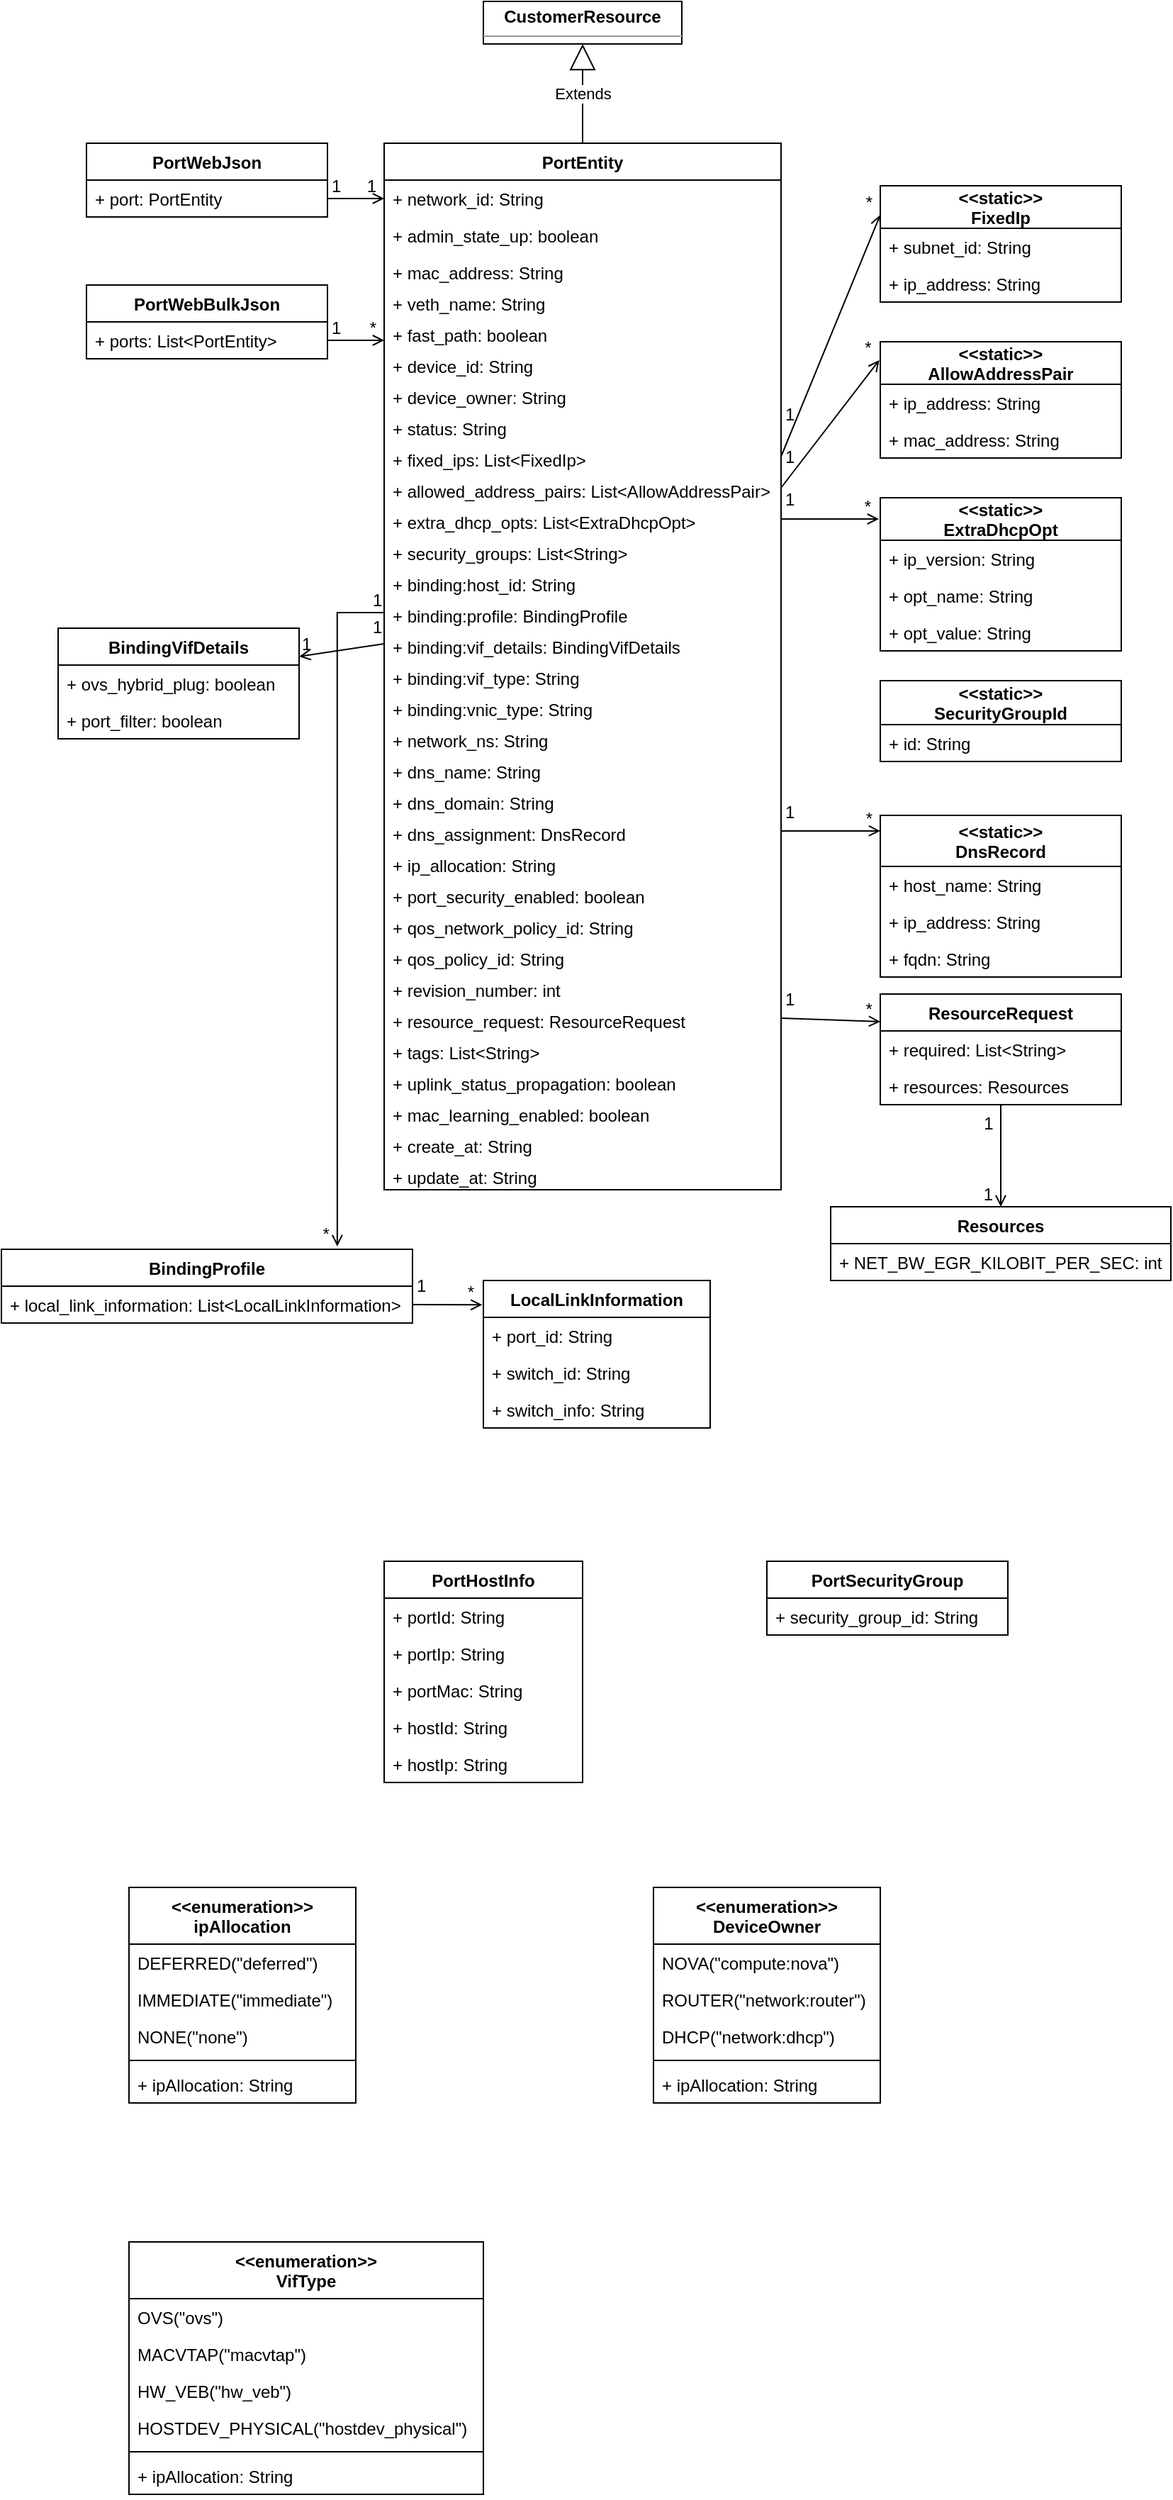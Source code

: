 <mxfile version="13.9.3" type="github">
  <diagram id="9fnl1yyOtG8HGjEEbUFA" name="Page-1">
    <mxGraphModel dx="869" dy="782" grid="1" gridSize="10" guides="1" tooltips="1" connect="1" arrows="1" fold="1" page="1" pageScale="1" pageWidth="850" pageHeight="1100" math="0" shadow="0">
      <root>
        <mxCell id="0" />
        <mxCell id="1" parent="0" />
        <mxCell id="BEwBUcMwAN_doqcmrtSP-1" value="PortEntity" style="swimlane;fontStyle=1;childLayout=stackLayout;horizontal=1;startSize=26;fillColor=none;horizontalStack=0;resizeParent=1;resizeParentMax=0;resizeLast=0;collapsible=1;marginBottom=0;" vertex="1" parent="1">
          <mxGeometry x="290" y="120" width="280" height="738" as="geometry">
            <mxRectangle x="290" y="120" width="80" height="26" as="alternateBounds" />
          </mxGeometry>
        </mxCell>
        <mxCell id="BEwBUcMwAN_doqcmrtSP-54" value="+ network_id: String" style="text;strokeColor=none;fillColor=none;align=left;verticalAlign=top;spacingLeft=4;spacingRight=4;overflow=hidden;rotatable=0;points=[[0,0.5],[1,0.5]];portConstraint=eastwest;" vertex="1" parent="BEwBUcMwAN_doqcmrtSP-1">
          <mxGeometry y="26" width="280" height="26" as="geometry" />
        </mxCell>
        <mxCell id="BEwBUcMwAN_doqcmrtSP-3" value="+ admin_state_up: boolean" style="text;strokeColor=none;fillColor=none;align=left;verticalAlign=top;spacingLeft=4;spacingRight=4;overflow=hidden;rotatable=0;points=[[0,0.5],[1,0.5]];portConstraint=eastwest;" vertex="1" parent="BEwBUcMwAN_doqcmrtSP-1">
          <mxGeometry y="52" width="280" height="26" as="geometry" />
        </mxCell>
        <mxCell id="BEwBUcMwAN_doqcmrtSP-4" value="+ mac_address: String&#xa;" style="text;strokeColor=none;fillColor=none;align=left;verticalAlign=top;spacingLeft=4;spacingRight=4;overflow=hidden;rotatable=0;points=[[0,0.5],[1,0.5]];portConstraint=eastwest;" vertex="1" parent="BEwBUcMwAN_doqcmrtSP-1">
          <mxGeometry y="78" width="280" height="22" as="geometry" />
        </mxCell>
        <mxCell id="BEwBUcMwAN_doqcmrtSP-5" value="+ veth_name: String&#xa;" style="text;strokeColor=none;fillColor=none;align=left;verticalAlign=top;spacingLeft=4;spacingRight=4;overflow=hidden;rotatable=0;points=[[0,0.5],[1,0.5]];portConstraint=eastwest;" vertex="1" parent="BEwBUcMwAN_doqcmrtSP-1">
          <mxGeometry y="100" width="280" height="22" as="geometry" />
        </mxCell>
        <mxCell id="BEwBUcMwAN_doqcmrtSP-6" value="+ fast_path: boolean&#xa;" style="text;strokeColor=none;fillColor=none;align=left;verticalAlign=top;spacingLeft=4;spacingRight=4;overflow=hidden;rotatable=0;points=[[0,0.5],[1,0.5]];portConstraint=eastwest;" vertex="1" parent="BEwBUcMwAN_doqcmrtSP-1">
          <mxGeometry y="122" width="280" height="22" as="geometry" />
        </mxCell>
        <mxCell id="BEwBUcMwAN_doqcmrtSP-7" value="+ device_id: String&#xa;" style="text;strokeColor=none;fillColor=none;align=left;verticalAlign=top;spacingLeft=4;spacingRight=4;overflow=hidden;rotatable=0;points=[[0,0.5],[1,0.5]];portConstraint=eastwest;" vertex="1" parent="BEwBUcMwAN_doqcmrtSP-1">
          <mxGeometry y="144" width="280" height="22" as="geometry" />
        </mxCell>
        <mxCell id="BEwBUcMwAN_doqcmrtSP-8" value="+ device_owner: String&#xa;" style="text;strokeColor=none;fillColor=none;align=left;verticalAlign=top;spacingLeft=4;spacingRight=4;overflow=hidden;rotatable=0;points=[[0,0.5],[1,0.5]];portConstraint=eastwest;" vertex="1" parent="BEwBUcMwAN_doqcmrtSP-1">
          <mxGeometry y="166" width="280" height="22" as="geometry" />
        </mxCell>
        <mxCell id="BEwBUcMwAN_doqcmrtSP-9" value="+ status: String&#xa;" style="text;strokeColor=none;fillColor=none;align=left;verticalAlign=top;spacingLeft=4;spacingRight=4;overflow=hidden;rotatable=0;points=[[0,0.5],[1,0.5]];portConstraint=eastwest;" vertex="1" parent="BEwBUcMwAN_doqcmrtSP-1">
          <mxGeometry y="188" width="280" height="22" as="geometry" />
        </mxCell>
        <mxCell id="BEwBUcMwAN_doqcmrtSP-10" value="+ fixed_ips: List&lt;FixedIp&gt;&#xa;" style="text;strokeColor=none;fillColor=none;align=left;verticalAlign=top;spacingLeft=4;spacingRight=4;overflow=hidden;rotatable=0;points=[[0,0.5],[1,0.5]];portConstraint=eastwest;" vertex="1" parent="BEwBUcMwAN_doqcmrtSP-1">
          <mxGeometry y="210" width="280" height="22" as="geometry" />
        </mxCell>
        <mxCell id="BEwBUcMwAN_doqcmrtSP-11" value="+ allowed_address_pairs: List&lt;AllowAddressPair&gt;&#xa;" style="text;strokeColor=none;fillColor=none;align=left;verticalAlign=top;spacingLeft=4;spacingRight=4;overflow=hidden;rotatable=0;points=[[0,0.5],[1,0.5]];portConstraint=eastwest;" vertex="1" parent="BEwBUcMwAN_doqcmrtSP-1">
          <mxGeometry y="232" width="280" height="22" as="geometry" />
        </mxCell>
        <mxCell id="BEwBUcMwAN_doqcmrtSP-12" value="+ extra_dhcp_opts: List&lt;ExtraDhcpOpt&gt;&#xa;" style="text;strokeColor=none;fillColor=none;align=left;verticalAlign=top;spacingLeft=4;spacingRight=4;overflow=hidden;rotatable=0;points=[[0,0.5],[1,0.5]];portConstraint=eastwest;" vertex="1" parent="BEwBUcMwAN_doqcmrtSP-1">
          <mxGeometry y="254" width="280" height="22" as="geometry" />
        </mxCell>
        <mxCell id="BEwBUcMwAN_doqcmrtSP-13" value="+ security_groups: List&lt;String&gt;&#xa;" style="text;strokeColor=none;fillColor=none;align=left;verticalAlign=top;spacingLeft=4;spacingRight=4;overflow=hidden;rotatable=0;points=[[0,0.5],[1,0.5]];portConstraint=eastwest;" vertex="1" parent="BEwBUcMwAN_doqcmrtSP-1">
          <mxGeometry y="276" width="280" height="22" as="geometry" />
        </mxCell>
        <mxCell id="BEwBUcMwAN_doqcmrtSP-14" value="+ binding:host_id: String" style="text;strokeColor=none;fillColor=none;align=left;verticalAlign=top;spacingLeft=4;spacingRight=4;overflow=hidden;rotatable=0;points=[[0,0.5],[1,0.5]];portConstraint=eastwest;" vertex="1" parent="BEwBUcMwAN_doqcmrtSP-1">
          <mxGeometry y="298" width="280" height="22" as="geometry" />
        </mxCell>
        <mxCell id="BEwBUcMwAN_doqcmrtSP-15" value="+ binding:profile: BindingProfile&#xa;" style="text;strokeColor=none;fillColor=none;align=left;verticalAlign=top;spacingLeft=4;spacingRight=4;overflow=hidden;rotatable=0;points=[[0,0.5],[1,0.5]];portConstraint=eastwest;" vertex="1" parent="BEwBUcMwAN_doqcmrtSP-1">
          <mxGeometry y="320" width="280" height="22" as="geometry" />
        </mxCell>
        <mxCell id="BEwBUcMwAN_doqcmrtSP-16" value="+ binding:vif_details: BindingVifDetails&#xa;" style="text;strokeColor=none;fillColor=none;align=left;verticalAlign=top;spacingLeft=4;spacingRight=4;overflow=hidden;rotatable=0;points=[[0,0.5],[1,0.5]];portConstraint=eastwest;" vertex="1" parent="BEwBUcMwAN_doqcmrtSP-1">
          <mxGeometry y="342" width="280" height="22" as="geometry" />
        </mxCell>
        <mxCell id="BEwBUcMwAN_doqcmrtSP-17" value="+ binding:vif_type: String&#xa;" style="text;strokeColor=none;fillColor=none;align=left;verticalAlign=top;spacingLeft=4;spacingRight=4;overflow=hidden;rotatable=0;points=[[0,0.5],[1,0.5]];portConstraint=eastwest;" vertex="1" parent="BEwBUcMwAN_doqcmrtSP-1">
          <mxGeometry y="364" width="280" height="22" as="geometry" />
        </mxCell>
        <mxCell id="BEwBUcMwAN_doqcmrtSP-18" value="+ binding:vnic_type: String&#xa;" style="text;strokeColor=none;fillColor=none;align=left;verticalAlign=top;spacingLeft=4;spacingRight=4;overflow=hidden;rotatable=0;points=[[0,0.5],[1,0.5]];portConstraint=eastwest;" vertex="1" parent="BEwBUcMwAN_doqcmrtSP-1">
          <mxGeometry y="386" width="280" height="22" as="geometry" />
        </mxCell>
        <mxCell id="BEwBUcMwAN_doqcmrtSP-19" value="+ network_ns: String&#xa;" style="text;strokeColor=none;fillColor=none;align=left;verticalAlign=top;spacingLeft=4;spacingRight=4;overflow=hidden;rotatable=0;points=[[0,0.5],[1,0.5]];portConstraint=eastwest;" vertex="1" parent="BEwBUcMwAN_doqcmrtSP-1">
          <mxGeometry y="408" width="280" height="22" as="geometry" />
        </mxCell>
        <mxCell id="BEwBUcMwAN_doqcmrtSP-20" value="+ dns_name: String&#xa;" style="text;strokeColor=none;fillColor=none;align=left;verticalAlign=top;spacingLeft=4;spacingRight=4;overflow=hidden;rotatable=0;points=[[0,0.5],[1,0.5]];portConstraint=eastwest;" vertex="1" parent="BEwBUcMwAN_doqcmrtSP-1">
          <mxGeometry y="430" width="280" height="22" as="geometry" />
        </mxCell>
        <mxCell id="BEwBUcMwAN_doqcmrtSP-21" value="+ dns_domain: String&#xa;" style="text;strokeColor=none;fillColor=none;align=left;verticalAlign=top;spacingLeft=4;spacingRight=4;overflow=hidden;rotatable=0;points=[[0,0.5],[1,0.5]];portConstraint=eastwest;" vertex="1" parent="BEwBUcMwAN_doqcmrtSP-1">
          <mxGeometry y="452" width="280" height="22" as="geometry" />
        </mxCell>
        <mxCell id="BEwBUcMwAN_doqcmrtSP-22" value="+ dns_assignment: DnsRecord&#xa;" style="text;strokeColor=none;fillColor=none;align=left;verticalAlign=top;spacingLeft=4;spacingRight=4;overflow=hidden;rotatable=0;points=[[0,0.5],[1,0.5]];portConstraint=eastwest;" vertex="1" parent="BEwBUcMwAN_doqcmrtSP-1">
          <mxGeometry y="474" width="280" height="22" as="geometry" />
        </mxCell>
        <mxCell id="BEwBUcMwAN_doqcmrtSP-23" value="+ ip_allocation: String" style="text;strokeColor=none;fillColor=none;align=left;verticalAlign=top;spacingLeft=4;spacingRight=4;overflow=hidden;rotatable=0;points=[[0,0.5],[1,0.5]];portConstraint=eastwest;" vertex="1" parent="BEwBUcMwAN_doqcmrtSP-1">
          <mxGeometry y="496" width="280" height="22" as="geometry" />
        </mxCell>
        <mxCell id="BEwBUcMwAN_doqcmrtSP-24" value="+ port_security_enabled: boolean" style="text;strokeColor=none;fillColor=none;align=left;verticalAlign=top;spacingLeft=4;spacingRight=4;overflow=hidden;rotatable=0;points=[[0,0.5],[1,0.5]];portConstraint=eastwest;" vertex="1" parent="BEwBUcMwAN_doqcmrtSP-1">
          <mxGeometry y="518" width="280" height="22" as="geometry" />
        </mxCell>
        <mxCell id="BEwBUcMwAN_doqcmrtSP-25" value="+ qos_network_policy_id: String" style="text;strokeColor=none;fillColor=none;align=left;verticalAlign=top;spacingLeft=4;spacingRight=4;overflow=hidden;rotatable=0;points=[[0,0.5],[1,0.5]];portConstraint=eastwest;" vertex="1" parent="BEwBUcMwAN_doqcmrtSP-1">
          <mxGeometry y="540" width="280" height="22" as="geometry" />
        </mxCell>
        <mxCell id="BEwBUcMwAN_doqcmrtSP-26" value="+ qos_policy_id: String&#xa;" style="text;strokeColor=none;fillColor=none;align=left;verticalAlign=top;spacingLeft=4;spacingRight=4;overflow=hidden;rotatable=0;points=[[0,0.5],[1,0.5]];portConstraint=eastwest;" vertex="1" parent="BEwBUcMwAN_doqcmrtSP-1">
          <mxGeometry y="562" width="280" height="22" as="geometry" />
        </mxCell>
        <mxCell id="BEwBUcMwAN_doqcmrtSP-31" value="+ revision_number: int&#xa;" style="text;strokeColor=none;fillColor=none;align=left;verticalAlign=top;spacingLeft=4;spacingRight=4;overflow=hidden;rotatable=0;points=[[0,0.5],[1,0.5]];portConstraint=eastwest;" vertex="1" parent="BEwBUcMwAN_doqcmrtSP-1">
          <mxGeometry y="584" width="280" height="22" as="geometry" />
        </mxCell>
        <mxCell id="BEwBUcMwAN_doqcmrtSP-32" value="+ resource_request: ResourceRequest" style="text;strokeColor=none;fillColor=none;align=left;verticalAlign=top;spacingLeft=4;spacingRight=4;overflow=hidden;rotatable=0;points=[[0,0.5],[1,0.5]];portConstraint=eastwest;" vertex="1" parent="BEwBUcMwAN_doqcmrtSP-1">
          <mxGeometry y="606" width="280" height="22" as="geometry" />
        </mxCell>
        <mxCell id="BEwBUcMwAN_doqcmrtSP-33" value="+ tags: List&lt;String&gt;&#xa;" style="text;strokeColor=none;fillColor=none;align=left;verticalAlign=top;spacingLeft=4;spacingRight=4;overflow=hidden;rotatable=0;points=[[0,0.5],[1,0.5]];portConstraint=eastwest;" vertex="1" parent="BEwBUcMwAN_doqcmrtSP-1">
          <mxGeometry y="628" width="280" height="22" as="geometry" />
        </mxCell>
        <mxCell id="BEwBUcMwAN_doqcmrtSP-34" value="+ uplink_status_propagation: boolean&#xa;" style="text;strokeColor=none;fillColor=none;align=left;verticalAlign=top;spacingLeft=4;spacingRight=4;overflow=hidden;rotatable=0;points=[[0,0.5],[1,0.5]];portConstraint=eastwest;" vertex="1" parent="BEwBUcMwAN_doqcmrtSP-1">
          <mxGeometry y="650" width="280" height="22" as="geometry" />
        </mxCell>
        <mxCell id="BEwBUcMwAN_doqcmrtSP-35" value="+ mac_learning_enabled: boolean&#xa;" style="text;strokeColor=none;fillColor=none;align=left;verticalAlign=top;spacingLeft=4;spacingRight=4;overflow=hidden;rotatable=0;points=[[0,0.5],[1,0.5]];portConstraint=eastwest;" vertex="1" parent="BEwBUcMwAN_doqcmrtSP-1">
          <mxGeometry y="672" width="280" height="22" as="geometry" />
        </mxCell>
        <mxCell id="BEwBUcMwAN_doqcmrtSP-38" value="+ create_at: String&#xa;" style="text;strokeColor=none;fillColor=none;align=left;verticalAlign=top;spacingLeft=4;spacingRight=4;overflow=hidden;rotatable=0;points=[[0,0.5],[1,0.5]];portConstraint=eastwest;" vertex="1" parent="BEwBUcMwAN_doqcmrtSP-1">
          <mxGeometry y="694" width="280" height="22" as="geometry" />
        </mxCell>
        <mxCell id="BEwBUcMwAN_doqcmrtSP-39" value="+ update_at: String&#xa;" style="text;strokeColor=none;fillColor=none;align=left;verticalAlign=top;spacingLeft=4;spacingRight=4;overflow=hidden;rotatable=0;points=[[0,0.5],[1,0.5]];portConstraint=eastwest;" vertex="1" parent="BEwBUcMwAN_doqcmrtSP-1">
          <mxGeometry y="716" width="280" height="22" as="geometry" />
        </mxCell>
        <mxCell id="BEwBUcMwAN_doqcmrtSP-40" value="Extends" style="endArrow=block;endSize=16;endFill=0;html=1;exitX=0.5;exitY=0;exitDx=0;exitDy=0;entryX=0.5;entryY=1;entryDx=0;entryDy=0;" edge="1" parent="1" source="BEwBUcMwAN_doqcmrtSP-1" target="BEwBUcMwAN_doqcmrtSP-46">
          <mxGeometry width="160" relative="1" as="geometry">
            <mxPoint x="300" y="30" as="sourcePoint" />
            <mxPoint x="405" y="40" as="targetPoint" />
          </mxGeometry>
        </mxCell>
        <mxCell id="BEwBUcMwAN_doqcmrtSP-41" value="PortWebJson" style="swimlane;fontStyle=1;childLayout=stackLayout;horizontal=1;startSize=26;fillColor=none;horizontalStack=0;resizeParent=1;resizeParentMax=0;resizeLast=0;collapsible=1;marginBottom=0;" vertex="1" parent="1">
          <mxGeometry x="80" y="120" width="170" height="52" as="geometry" />
        </mxCell>
        <mxCell id="BEwBUcMwAN_doqcmrtSP-42" value="+ port: PortEntity" style="text;strokeColor=none;fillColor=none;align=left;verticalAlign=top;spacingLeft=4;spacingRight=4;overflow=hidden;rotatable=0;points=[[0,0.5],[1,0.5]];portConstraint=eastwest;" vertex="1" parent="BEwBUcMwAN_doqcmrtSP-41">
          <mxGeometry y="26" width="170" height="26" as="geometry" />
        </mxCell>
        <mxCell id="BEwBUcMwAN_doqcmrtSP-43" value="" style="endArrow=open;shadow=0;strokeWidth=1;rounded=0;endFill=1;edgeStyle=elbowEdgeStyle;elbow=vertical;" edge="1" parent="1" source="BEwBUcMwAN_doqcmrtSP-42" target="BEwBUcMwAN_doqcmrtSP-1">
          <mxGeometry x="0.5" y="41" relative="1" as="geometry">
            <mxPoint x="160" y="200" as="sourcePoint" />
            <mxPoint x="260" y="200" as="targetPoint" />
            <mxPoint x="-40" y="32" as="offset" />
            <Array as="points">
              <mxPoint x="260" y="159" />
              <mxPoint x="250" y="180" />
              <mxPoint x="270" y="159" />
              <mxPoint x="260" y="139" />
              <mxPoint x="280" y="85" />
            </Array>
          </mxGeometry>
        </mxCell>
        <mxCell id="BEwBUcMwAN_doqcmrtSP-44" value="1" style="resizable=0;align=left;verticalAlign=bottom;labelBackgroundColor=none;fontSize=12;" connectable="0" vertex="1" parent="BEwBUcMwAN_doqcmrtSP-43">
          <mxGeometry x="-1" relative="1" as="geometry">
            <mxPoint x="1" as="offset" />
          </mxGeometry>
        </mxCell>
        <mxCell id="BEwBUcMwAN_doqcmrtSP-45" value="1" style="resizable=0;align=right;verticalAlign=bottom;labelBackgroundColor=none;fontSize=12;" connectable="0" vertex="1" parent="BEwBUcMwAN_doqcmrtSP-43">
          <mxGeometry x="1" relative="1" as="geometry">
            <mxPoint x="-4" as="offset" />
          </mxGeometry>
        </mxCell>
        <mxCell id="BEwBUcMwAN_doqcmrtSP-46" value="&lt;p style=&quot;margin: 0px ; margin-top: 4px ; text-align: center&quot;&gt;&lt;b&gt;CustomerResource&lt;/b&gt;&lt;/p&gt;&lt;hr size=&quot;1&quot;&gt;&lt;div style=&quot;height: 2px&quot;&gt;&lt;/div&gt;" style="verticalAlign=top;align=left;overflow=fill;fontSize=12;fontFamily=Helvetica;html=1;" vertex="1" parent="1">
          <mxGeometry x="360" y="20" width="140" height="30" as="geometry" />
        </mxCell>
        <mxCell id="BEwBUcMwAN_doqcmrtSP-47" value="PortWebBulkJson" style="swimlane;fontStyle=1;childLayout=stackLayout;horizontal=1;startSize=26;fillColor=none;horizontalStack=0;resizeParent=1;resizeParentMax=0;resizeLast=0;collapsible=1;marginBottom=0;" vertex="1" parent="1">
          <mxGeometry x="80" y="220" width="170" height="52" as="geometry" />
        </mxCell>
        <mxCell id="BEwBUcMwAN_doqcmrtSP-48" value="+ ports: List&lt;PortEntity&gt;" style="text;strokeColor=none;fillColor=none;align=left;verticalAlign=top;spacingLeft=4;spacingRight=4;overflow=hidden;rotatable=0;points=[[0,0.5],[1,0.5]];portConstraint=eastwest;" vertex="1" parent="BEwBUcMwAN_doqcmrtSP-47">
          <mxGeometry y="26" width="170" height="26" as="geometry" />
        </mxCell>
        <mxCell id="BEwBUcMwAN_doqcmrtSP-49" value="" style="endArrow=open;shadow=0;strokeWidth=1;rounded=0;endFill=1;edgeStyle=elbowEdgeStyle;elbow=vertical;" edge="1" parent="1" source="BEwBUcMwAN_doqcmrtSP-48" target="BEwBUcMwAN_doqcmrtSP-1">
          <mxGeometry x="0.5" y="41" relative="1" as="geometry">
            <mxPoint x="260" y="169" as="sourcePoint" />
            <mxPoint x="300" y="169" as="targetPoint" />
            <mxPoint x="-40" y="32" as="offset" />
            <Array as="points">
              <mxPoint x="280" y="259" />
              <mxPoint x="260" y="190" />
              <mxPoint x="280" y="169" />
              <mxPoint x="270" y="149" />
              <mxPoint x="290" y="95" />
            </Array>
          </mxGeometry>
        </mxCell>
        <mxCell id="BEwBUcMwAN_doqcmrtSP-50" value="1" style="resizable=0;align=left;verticalAlign=bottom;labelBackgroundColor=none;fontSize=12;" connectable="0" vertex="1" parent="BEwBUcMwAN_doqcmrtSP-49">
          <mxGeometry x="-1" relative="1" as="geometry">
            <mxPoint x="1" as="offset" />
          </mxGeometry>
        </mxCell>
        <mxCell id="BEwBUcMwAN_doqcmrtSP-51" value="*" style="resizable=0;align=right;verticalAlign=bottom;labelBackgroundColor=none;fontSize=12;" connectable="0" vertex="1" parent="BEwBUcMwAN_doqcmrtSP-49">
          <mxGeometry x="1" relative="1" as="geometry">
            <mxPoint x="-4" as="offset" />
          </mxGeometry>
        </mxCell>
        <mxCell id="BEwBUcMwAN_doqcmrtSP-55" value="&lt;&lt;static&gt;&gt;&#xa;FixedIp" style="swimlane;fontStyle=1;childLayout=stackLayout;horizontal=1;startSize=30;fillColor=none;horizontalStack=0;resizeParent=1;resizeParentMax=0;resizeLast=0;collapsible=1;marginBottom=0;" vertex="1" parent="1">
          <mxGeometry x="640" y="150" width="170" height="82" as="geometry" />
        </mxCell>
        <mxCell id="BEwBUcMwAN_doqcmrtSP-56" value="+ subnet_id: String" style="text;strokeColor=none;fillColor=none;align=left;verticalAlign=top;spacingLeft=4;spacingRight=4;overflow=hidden;rotatable=0;points=[[0,0.5],[1,0.5]];portConstraint=eastwest;" vertex="1" parent="BEwBUcMwAN_doqcmrtSP-55">
          <mxGeometry y="30" width="170" height="26" as="geometry" />
        </mxCell>
        <mxCell id="BEwBUcMwAN_doqcmrtSP-57" value="+ ip_address: String" style="text;strokeColor=none;fillColor=none;align=left;verticalAlign=top;spacingLeft=4;spacingRight=4;overflow=hidden;rotatable=0;points=[[0,0.5],[1,0.5]];portConstraint=eastwest;" vertex="1" parent="BEwBUcMwAN_doqcmrtSP-55">
          <mxGeometry y="56" width="170" height="26" as="geometry" />
        </mxCell>
        <mxCell id="BEwBUcMwAN_doqcmrtSP-58" value="&lt;&lt;static&gt;&gt;&#xa;AllowAddressPair" style="swimlane;fontStyle=1;childLayout=stackLayout;horizontal=1;startSize=30;fillColor=none;horizontalStack=0;resizeParent=1;resizeParentMax=0;resizeLast=0;collapsible=1;marginBottom=0;" vertex="1" parent="1">
          <mxGeometry x="640" y="260" width="170" height="82" as="geometry" />
        </mxCell>
        <mxCell id="BEwBUcMwAN_doqcmrtSP-60" value="+ ip_address: String" style="text;strokeColor=none;fillColor=none;align=left;verticalAlign=top;spacingLeft=4;spacingRight=4;overflow=hidden;rotatable=0;points=[[0,0.5],[1,0.5]];portConstraint=eastwest;" vertex="1" parent="BEwBUcMwAN_doqcmrtSP-58">
          <mxGeometry y="30" width="170" height="26" as="geometry" />
        </mxCell>
        <mxCell id="BEwBUcMwAN_doqcmrtSP-59" value="+ mac_address: String" style="text;strokeColor=none;fillColor=none;align=left;verticalAlign=top;spacingLeft=4;spacingRight=4;overflow=hidden;rotatable=0;points=[[0,0.5],[1,0.5]];portConstraint=eastwest;" vertex="1" parent="BEwBUcMwAN_doqcmrtSP-58">
          <mxGeometry y="56" width="170" height="26" as="geometry" />
        </mxCell>
        <mxCell id="BEwBUcMwAN_doqcmrtSP-61" value="&lt;&lt;static&gt;&gt;&#xa;ExtraDhcpOpt" style="swimlane;fontStyle=1;childLayout=stackLayout;horizontal=1;startSize=30;fillColor=none;horizontalStack=0;resizeParent=1;resizeParentMax=0;resizeLast=0;collapsible=1;marginBottom=0;" vertex="1" parent="1">
          <mxGeometry x="640" y="370" width="170" height="108" as="geometry" />
        </mxCell>
        <mxCell id="BEwBUcMwAN_doqcmrtSP-62" value="+ ip_version: String" style="text;strokeColor=none;fillColor=none;align=left;verticalAlign=top;spacingLeft=4;spacingRight=4;overflow=hidden;rotatable=0;points=[[0,0.5],[1,0.5]];portConstraint=eastwest;" vertex="1" parent="BEwBUcMwAN_doqcmrtSP-61">
          <mxGeometry y="30" width="170" height="26" as="geometry" />
        </mxCell>
        <mxCell id="BEwBUcMwAN_doqcmrtSP-63" value="+ opt_name: String" style="text;strokeColor=none;fillColor=none;align=left;verticalAlign=top;spacingLeft=4;spacingRight=4;overflow=hidden;rotatable=0;points=[[0,0.5],[1,0.5]];portConstraint=eastwest;" vertex="1" parent="BEwBUcMwAN_doqcmrtSP-61">
          <mxGeometry y="56" width="170" height="26" as="geometry" />
        </mxCell>
        <mxCell id="BEwBUcMwAN_doqcmrtSP-64" value="+ opt_value: String" style="text;strokeColor=none;fillColor=none;align=left;verticalAlign=top;spacingLeft=4;spacingRight=4;overflow=hidden;rotatable=0;points=[[0,0.5],[1,0.5]];portConstraint=eastwest;" vertex="1" parent="BEwBUcMwAN_doqcmrtSP-61">
          <mxGeometry y="82" width="170" height="26" as="geometry" />
        </mxCell>
        <mxCell id="BEwBUcMwAN_doqcmrtSP-65" value="&lt;&lt;static&gt;&gt;&#xa;SecurityGroupId" style="swimlane;fontStyle=1;childLayout=stackLayout;horizontal=1;startSize=31;fillColor=none;horizontalStack=0;resizeParent=1;resizeParentMax=0;resizeLast=0;collapsible=1;marginBottom=0;" vertex="1" parent="1">
          <mxGeometry x="640" y="499" width="170" height="57" as="geometry" />
        </mxCell>
        <mxCell id="BEwBUcMwAN_doqcmrtSP-66" value="+ id: String" style="text;strokeColor=none;fillColor=none;align=left;verticalAlign=top;spacingLeft=4;spacingRight=4;overflow=hidden;rotatable=0;points=[[0,0.5],[1,0.5]];portConstraint=eastwest;" vertex="1" parent="BEwBUcMwAN_doqcmrtSP-65">
          <mxGeometry y="31" width="170" height="26" as="geometry" />
        </mxCell>
        <mxCell id="BEwBUcMwAN_doqcmrtSP-68" value="&lt;&lt;static&gt;&gt;&#xa;DnsRecord" style="swimlane;fontStyle=1;childLayout=stackLayout;horizontal=1;startSize=36;fillColor=none;horizontalStack=0;resizeParent=1;resizeParentMax=0;resizeLast=0;collapsible=1;marginBottom=0;" vertex="1" parent="1">
          <mxGeometry x="640" y="594" width="170" height="114" as="geometry" />
        </mxCell>
        <mxCell id="BEwBUcMwAN_doqcmrtSP-69" value="+ host_name: String" style="text;strokeColor=none;fillColor=none;align=left;verticalAlign=top;spacingLeft=4;spacingRight=4;overflow=hidden;rotatable=0;points=[[0,0.5],[1,0.5]];portConstraint=eastwest;" vertex="1" parent="BEwBUcMwAN_doqcmrtSP-68">
          <mxGeometry y="36" width="170" height="26" as="geometry" />
        </mxCell>
        <mxCell id="BEwBUcMwAN_doqcmrtSP-70" value="+ ip_address: String" style="text;strokeColor=none;fillColor=none;align=left;verticalAlign=top;spacingLeft=4;spacingRight=4;overflow=hidden;rotatable=0;points=[[0,0.5],[1,0.5]];portConstraint=eastwest;" vertex="1" parent="BEwBUcMwAN_doqcmrtSP-68">
          <mxGeometry y="62" width="170" height="26" as="geometry" />
        </mxCell>
        <mxCell id="BEwBUcMwAN_doqcmrtSP-71" value="+ fqdn: String" style="text;strokeColor=none;fillColor=none;align=left;verticalAlign=top;spacingLeft=4;spacingRight=4;overflow=hidden;rotatable=0;points=[[0,0.5],[1,0.5]];portConstraint=eastwest;" vertex="1" parent="BEwBUcMwAN_doqcmrtSP-68">
          <mxGeometry y="88" width="170" height="26" as="geometry" />
        </mxCell>
        <mxCell id="BEwBUcMwAN_doqcmrtSP-72" value="BindingProfile" style="swimlane;fontStyle=1;childLayout=stackLayout;horizontal=1;startSize=26;fillColor=none;horizontalStack=0;resizeParent=1;resizeParentMax=0;resizeLast=0;collapsible=1;marginBottom=0;" vertex="1" parent="1">
          <mxGeometry x="20" y="900" width="290" height="52" as="geometry" />
        </mxCell>
        <mxCell id="BEwBUcMwAN_doqcmrtSP-73" value="+ local_link_information: List&lt;LocalLinkInformation&gt;" style="text;strokeColor=none;fillColor=none;align=left;verticalAlign=top;spacingLeft=4;spacingRight=4;overflow=hidden;rotatable=0;points=[[0,0.5],[1,0.5]];portConstraint=eastwest;" vertex="1" parent="BEwBUcMwAN_doqcmrtSP-72">
          <mxGeometry y="26" width="290" height="26" as="geometry" />
        </mxCell>
        <mxCell id="BEwBUcMwAN_doqcmrtSP-74" value="LocalLinkInformation" style="swimlane;fontStyle=1;childLayout=stackLayout;horizontal=1;startSize=26;fillColor=none;horizontalStack=0;resizeParent=1;resizeParentMax=0;resizeLast=0;collapsible=1;marginBottom=0;" vertex="1" parent="1">
          <mxGeometry x="360" y="922" width="160" height="104" as="geometry" />
        </mxCell>
        <mxCell id="BEwBUcMwAN_doqcmrtSP-75" value="+ port_id: String" style="text;strokeColor=none;fillColor=none;align=left;verticalAlign=top;spacingLeft=4;spacingRight=4;overflow=hidden;rotatable=0;points=[[0,0.5],[1,0.5]];portConstraint=eastwest;" vertex="1" parent="BEwBUcMwAN_doqcmrtSP-74">
          <mxGeometry y="26" width="160" height="26" as="geometry" />
        </mxCell>
        <mxCell id="BEwBUcMwAN_doqcmrtSP-76" value="+ switch_id: String" style="text;strokeColor=none;fillColor=none;align=left;verticalAlign=top;spacingLeft=4;spacingRight=4;overflow=hidden;rotatable=0;points=[[0,0.5],[1,0.5]];portConstraint=eastwest;" vertex="1" parent="BEwBUcMwAN_doqcmrtSP-74">
          <mxGeometry y="52" width="160" height="26" as="geometry" />
        </mxCell>
        <mxCell id="BEwBUcMwAN_doqcmrtSP-77" value="+ switch_info: String" style="text;strokeColor=none;fillColor=none;align=left;verticalAlign=top;spacingLeft=4;spacingRight=4;overflow=hidden;rotatable=0;points=[[0,0.5],[1,0.5]];portConstraint=eastwest;" vertex="1" parent="BEwBUcMwAN_doqcmrtSP-74">
          <mxGeometry y="78" width="160" height="26" as="geometry" />
        </mxCell>
        <mxCell id="BEwBUcMwAN_doqcmrtSP-78" value="BindingVifDetails" style="swimlane;fontStyle=1;childLayout=stackLayout;horizontal=1;startSize=26;fillColor=none;horizontalStack=0;resizeParent=1;resizeParentMax=0;resizeLast=0;collapsible=1;marginBottom=0;" vertex="1" parent="1">
          <mxGeometry x="60" y="462" width="170" height="78" as="geometry" />
        </mxCell>
        <mxCell id="BEwBUcMwAN_doqcmrtSP-79" value="+ ovs_hybrid_plug: boolean" style="text;strokeColor=none;fillColor=none;align=left;verticalAlign=top;spacingLeft=4;spacingRight=4;overflow=hidden;rotatable=0;points=[[0,0.5],[1,0.5]];portConstraint=eastwest;" vertex="1" parent="BEwBUcMwAN_doqcmrtSP-78">
          <mxGeometry y="26" width="170" height="26" as="geometry" />
        </mxCell>
        <mxCell id="BEwBUcMwAN_doqcmrtSP-80" value="+ port_filter: boolean" style="text;strokeColor=none;fillColor=none;align=left;verticalAlign=top;spacingLeft=4;spacingRight=4;overflow=hidden;rotatable=0;points=[[0,0.5],[1,0.5]];portConstraint=eastwest;" vertex="1" parent="BEwBUcMwAN_doqcmrtSP-78">
          <mxGeometry y="52" width="170" height="26" as="geometry" />
        </mxCell>
        <mxCell id="BEwBUcMwAN_doqcmrtSP-81" value="" style="endArrow=open;shadow=0;strokeWidth=1;rounded=0;endFill=1;elbow=vertical;entryX=0;entryY=0.25;entryDx=0;entryDy=0;exitX=1;exitY=0.5;exitDx=0;exitDy=0;" edge="1" parent="1" source="BEwBUcMwAN_doqcmrtSP-10" target="BEwBUcMwAN_doqcmrtSP-55">
          <mxGeometry x="0.5" y="41" relative="1" as="geometry">
            <mxPoint x="580" y="208.41" as="sourcePoint" />
            <mxPoint x="620" y="208.41" as="targetPoint" />
            <mxPoint x="-40" y="32" as="offset" />
          </mxGeometry>
        </mxCell>
        <mxCell id="BEwBUcMwAN_doqcmrtSP-82" value="1" style="resizable=0;align=left;verticalAlign=bottom;labelBackgroundColor=none;fontSize=12;" connectable="0" vertex="1" parent="BEwBUcMwAN_doqcmrtSP-81">
          <mxGeometry x="-1" relative="1" as="geometry">
            <mxPoint x="1" y="-21" as="offset" />
          </mxGeometry>
        </mxCell>
        <mxCell id="BEwBUcMwAN_doqcmrtSP-83" value="*" style="resizable=0;align=right;verticalAlign=bottom;labelBackgroundColor=none;fontSize=12;" connectable="0" vertex="1" parent="BEwBUcMwAN_doqcmrtSP-81">
          <mxGeometry x="1" relative="1" as="geometry">
            <mxPoint x="-4" as="offset" />
          </mxGeometry>
        </mxCell>
        <mxCell id="BEwBUcMwAN_doqcmrtSP-84" value="" style="endArrow=open;shadow=0;strokeWidth=1;rounded=0;endFill=1;elbow=vertical;entryX=-0.004;entryY=0.158;entryDx=0;entryDy=0;entryPerimeter=0;exitX=1;exitY=0.5;exitDx=0;exitDy=0;" edge="1" parent="1" source="BEwBUcMwAN_doqcmrtSP-11" target="BEwBUcMwAN_doqcmrtSP-58">
          <mxGeometry x="0.5" y="41" relative="1" as="geometry">
            <mxPoint x="570.0" y="371.5" as="sourcePoint" />
            <mxPoint x="640.0" y="200" as="targetPoint" />
            <mxPoint x="-40" y="32" as="offset" />
          </mxGeometry>
        </mxCell>
        <mxCell id="BEwBUcMwAN_doqcmrtSP-85" value="1" style="resizable=0;align=left;verticalAlign=bottom;labelBackgroundColor=none;fontSize=12;" connectable="0" vertex="1" parent="BEwBUcMwAN_doqcmrtSP-84">
          <mxGeometry x="-1" relative="1" as="geometry">
            <mxPoint x="1" y="-13" as="offset" />
          </mxGeometry>
        </mxCell>
        <mxCell id="BEwBUcMwAN_doqcmrtSP-86" value="*" style="resizable=0;align=right;verticalAlign=bottom;labelBackgroundColor=none;fontSize=12;" connectable="0" vertex="1" parent="BEwBUcMwAN_doqcmrtSP-84">
          <mxGeometry x="1" relative="1" as="geometry">
            <mxPoint x="-4" as="offset" />
          </mxGeometry>
        </mxCell>
        <mxCell id="BEwBUcMwAN_doqcmrtSP-87" value="" style="endArrow=open;shadow=0;strokeWidth=1;rounded=0;endFill=1;elbow=vertical;exitX=1;exitY=0.5;exitDx=0;exitDy=0;" edge="1" parent="1" source="BEwBUcMwAN_doqcmrtSP-12">
          <mxGeometry x="0.5" y="41" relative="1" as="geometry">
            <mxPoint x="570.0" y="460" as="sourcePoint" />
            <mxPoint x="639" y="385" as="targetPoint" />
            <mxPoint x="-40" y="32" as="offset" />
          </mxGeometry>
        </mxCell>
        <mxCell id="BEwBUcMwAN_doqcmrtSP-88" value="1" style="resizable=0;align=left;verticalAlign=bottom;labelBackgroundColor=none;fontSize=12;" connectable="0" vertex="1" parent="BEwBUcMwAN_doqcmrtSP-87">
          <mxGeometry x="-1" relative="1" as="geometry">
            <mxPoint x="1" y="-5" as="offset" />
          </mxGeometry>
        </mxCell>
        <mxCell id="BEwBUcMwAN_doqcmrtSP-89" value="*" style="resizable=0;align=right;verticalAlign=bottom;labelBackgroundColor=none;fontSize=12;" connectable="0" vertex="1" parent="BEwBUcMwAN_doqcmrtSP-87">
          <mxGeometry x="1" relative="1" as="geometry">
            <mxPoint x="-4" as="offset" />
          </mxGeometry>
        </mxCell>
        <mxCell id="BEwBUcMwAN_doqcmrtSP-90" value="" style="endArrow=open;shadow=0;strokeWidth=1;rounded=0;endFill=1;elbow=vertical;entryX=0;entryY=0.096;entryDx=0;entryDy=0;entryPerimeter=0;" edge="1" parent="1" source="BEwBUcMwAN_doqcmrtSP-22" target="BEwBUcMwAN_doqcmrtSP-68">
          <mxGeometry x="0.5" y="41" relative="1" as="geometry">
            <mxPoint x="570.0" y="602.68" as="sourcePoint" />
            <mxPoint x="639.32" y="520.004" as="targetPoint" />
            <mxPoint x="-40" y="32" as="offset" />
          </mxGeometry>
        </mxCell>
        <mxCell id="BEwBUcMwAN_doqcmrtSP-91" value="1" style="resizable=0;align=left;verticalAlign=bottom;labelBackgroundColor=none;fontSize=12;" connectable="0" vertex="1" parent="BEwBUcMwAN_doqcmrtSP-90">
          <mxGeometry x="-1" relative="1" as="geometry">
            <mxPoint x="1" y="-4.32" as="offset" />
          </mxGeometry>
        </mxCell>
        <mxCell id="BEwBUcMwAN_doqcmrtSP-92" value="*" style="resizable=0;align=right;verticalAlign=bottom;labelBackgroundColor=none;fontSize=12;" connectable="0" vertex="1" parent="BEwBUcMwAN_doqcmrtSP-90">
          <mxGeometry x="1" relative="1" as="geometry">
            <mxPoint x="-4" as="offset" />
          </mxGeometry>
        </mxCell>
        <mxCell id="BEwBUcMwAN_doqcmrtSP-93" value="ResourceRequest" style="swimlane;fontStyle=1;childLayout=stackLayout;horizontal=1;startSize=26;fillColor=none;horizontalStack=0;resizeParent=1;resizeParentMax=0;resizeLast=0;collapsible=1;marginBottom=0;" vertex="1" parent="1">
          <mxGeometry x="640" y="720" width="170" height="78" as="geometry" />
        </mxCell>
        <mxCell id="BEwBUcMwAN_doqcmrtSP-94" value="+ required: List&lt;String&gt;" style="text;strokeColor=none;fillColor=none;align=left;verticalAlign=top;spacingLeft=4;spacingRight=4;overflow=hidden;rotatable=0;points=[[0,0.5],[1,0.5]];portConstraint=eastwest;" vertex="1" parent="BEwBUcMwAN_doqcmrtSP-93">
          <mxGeometry y="26" width="170" height="26" as="geometry" />
        </mxCell>
        <mxCell id="BEwBUcMwAN_doqcmrtSP-95" value="+ resources: Resources" style="text;strokeColor=none;fillColor=none;align=left;verticalAlign=top;spacingLeft=4;spacingRight=4;overflow=hidden;rotatable=0;points=[[0,0.5],[1,0.5]];portConstraint=eastwest;" vertex="1" parent="BEwBUcMwAN_doqcmrtSP-93">
          <mxGeometry y="52" width="170" height="26" as="geometry" />
        </mxCell>
        <mxCell id="BEwBUcMwAN_doqcmrtSP-96" value="" style="endArrow=open;shadow=0;strokeWidth=1;rounded=0;endFill=1;elbow=vertical;exitX=1;exitY=0.5;exitDx=0;exitDy=0;entryX=0;entryY=0.25;entryDx=0;entryDy=0;" edge="1" parent="1" source="BEwBUcMwAN_doqcmrtSP-32" target="BEwBUcMwAN_doqcmrtSP-93">
          <mxGeometry x="0.5" y="41" relative="1" as="geometry">
            <mxPoint x="570.0" y="740.343" as="sourcePoint" />
            <mxPoint x="637" y="732" as="targetPoint" />
            <mxPoint x="-40" y="32" as="offset" />
          </mxGeometry>
        </mxCell>
        <mxCell id="BEwBUcMwAN_doqcmrtSP-97" value="1" style="resizable=0;align=left;verticalAlign=bottom;labelBackgroundColor=none;fontSize=12;" connectable="0" vertex="1" parent="BEwBUcMwAN_doqcmrtSP-96">
          <mxGeometry x="-1" relative="1" as="geometry">
            <mxPoint x="1" y="-4.32" as="offset" />
          </mxGeometry>
        </mxCell>
        <mxCell id="BEwBUcMwAN_doqcmrtSP-98" value="*" style="resizable=0;align=right;verticalAlign=bottom;labelBackgroundColor=none;fontSize=12;" connectable="0" vertex="1" parent="BEwBUcMwAN_doqcmrtSP-96">
          <mxGeometry x="1" relative="1" as="geometry">
            <mxPoint x="-4" as="offset" />
          </mxGeometry>
        </mxCell>
        <mxCell id="BEwBUcMwAN_doqcmrtSP-99" value="Resources" style="swimlane;fontStyle=1;childLayout=stackLayout;horizontal=1;startSize=26;fillColor=none;horizontalStack=0;resizeParent=1;resizeParentMax=0;resizeLast=0;collapsible=1;marginBottom=0;" vertex="1" parent="1">
          <mxGeometry x="605" y="870" width="240" height="52" as="geometry" />
        </mxCell>
        <mxCell id="BEwBUcMwAN_doqcmrtSP-100" value="+ NET_BW_EGR_KILOBIT_PER_SEC: int" style="text;strokeColor=none;fillColor=none;align=left;verticalAlign=top;spacingLeft=4;spacingRight=4;overflow=hidden;rotatable=0;points=[[0,0.5],[1,0.5]];portConstraint=eastwest;" vertex="1" parent="BEwBUcMwAN_doqcmrtSP-99">
          <mxGeometry y="26" width="240" height="26" as="geometry" />
        </mxCell>
        <mxCell id="BEwBUcMwAN_doqcmrtSP-101" value="" style="endArrow=open;shadow=0;strokeWidth=1;rounded=0;endFill=1;elbow=vertical;entryX=0.5;entryY=0;entryDx=0;entryDy=0;" edge="1" parent="1" source="BEwBUcMwAN_doqcmrtSP-95" target="BEwBUcMwAN_doqcmrtSP-99">
          <mxGeometry x="0.5" y="41" relative="1" as="geometry">
            <mxPoint x="590.0" y="810.0" as="sourcePoint" />
            <mxPoint x="660.0" y="812.5" as="targetPoint" />
            <mxPoint x="-40" y="32" as="offset" />
          </mxGeometry>
        </mxCell>
        <mxCell id="BEwBUcMwAN_doqcmrtSP-102" value="1" style="resizable=0;align=left;verticalAlign=bottom;labelBackgroundColor=none;fontSize=12;" connectable="0" vertex="1" parent="BEwBUcMwAN_doqcmrtSP-101">
          <mxGeometry x="-1" relative="1" as="geometry">
            <mxPoint x="-13.82" y="22" as="offset" />
          </mxGeometry>
        </mxCell>
        <mxCell id="BEwBUcMwAN_doqcmrtSP-103" value="1" style="resizable=0;align=right;verticalAlign=bottom;labelBackgroundColor=none;fontSize=12;" connectable="0" vertex="1" parent="BEwBUcMwAN_doqcmrtSP-101">
          <mxGeometry x="1" relative="1" as="geometry">
            <mxPoint x="-4" as="offset" />
          </mxGeometry>
        </mxCell>
        <mxCell id="BEwBUcMwAN_doqcmrtSP-104" value="" style="endArrow=open;shadow=0;strokeWidth=1;rounded=0;endFill=1;elbow=vertical;exitX=0;exitY=0.5;exitDx=0;exitDy=0;" edge="1" parent="1" source="BEwBUcMwAN_doqcmrtSP-16">
          <mxGeometry x="0.5" y="41" relative="1" as="geometry">
            <mxPoint x="180" y="410" as="sourcePoint" />
            <mxPoint x="230" y="482" as="targetPoint" />
            <mxPoint x="-40" y="32" as="offset" />
          </mxGeometry>
        </mxCell>
        <mxCell id="BEwBUcMwAN_doqcmrtSP-105" value="1" style="resizable=0;align=left;verticalAlign=bottom;labelBackgroundColor=none;fontSize=12;" connectable="0" vertex="1" parent="BEwBUcMwAN_doqcmrtSP-104">
          <mxGeometry x="-1" relative="1" as="geometry">
            <mxPoint x="-10" y="-3" as="offset" />
          </mxGeometry>
        </mxCell>
        <mxCell id="BEwBUcMwAN_doqcmrtSP-106" value="1" style="resizable=0;align=right;verticalAlign=bottom;labelBackgroundColor=none;fontSize=12;" connectable="0" vertex="1" parent="BEwBUcMwAN_doqcmrtSP-104">
          <mxGeometry x="1" relative="1" as="geometry">
            <mxPoint x="10" as="offset" />
          </mxGeometry>
        </mxCell>
        <mxCell id="BEwBUcMwAN_doqcmrtSP-107" style="edgeStyle=none;rounded=0;orthogonalLoop=1;jettySize=auto;html=1;exitX=0.75;exitY=0;exitDx=0;exitDy=0;" edge="1" parent="1" source="BEwBUcMwAN_doqcmrtSP-78" target="BEwBUcMwAN_doqcmrtSP-78">
          <mxGeometry relative="1" as="geometry" />
        </mxCell>
        <mxCell id="BEwBUcMwAN_doqcmrtSP-108" value="" style="endArrow=open;shadow=0;strokeWidth=1;rounded=0;endFill=1;elbow=vertical;entryX=0.817;entryY=-0.038;entryDx=0;entryDy=0;exitX=0;exitY=0.5;exitDx=0;exitDy=0;edgeStyle=orthogonalEdgeStyle;entryPerimeter=0;" edge="1" parent="1" source="BEwBUcMwAN_doqcmrtSP-15" target="BEwBUcMwAN_doqcmrtSP-72">
          <mxGeometry x="0.5" y="41" relative="1" as="geometry">
            <mxPoint x="145" y="400" as="sourcePoint" />
            <mxPoint x="130" y="600" as="targetPoint" />
            <mxPoint x="-40" y="32" as="offset" />
            <Array as="points">
              <mxPoint x="257" y="451" />
            </Array>
          </mxGeometry>
        </mxCell>
        <mxCell id="BEwBUcMwAN_doqcmrtSP-109" value="1" style="resizable=0;align=left;verticalAlign=bottom;labelBackgroundColor=none;fontSize=12;" connectable="0" vertex="1" parent="BEwBUcMwAN_doqcmrtSP-108">
          <mxGeometry x="-1" relative="1" as="geometry">
            <mxPoint x="-10" as="offset" />
          </mxGeometry>
        </mxCell>
        <mxCell id="BEwBUcMwAN_doqcmrtSP-110" value="*" style="resizable=0;align=right;verticalAlign=bottom;labelBackgroundColor=none;fontSize=12;" connectable="0" vertex="1" parent="BEwBUcMwAN_doqcmrtSP-108">
          <mxGeometry x="1" relative="1" as="geometry">
            <mxPoint x="-4" as="offset" />
          </mxGeometry>
        </mxCell>
        <mxCell id="BEwBUcMwAN_doqcmrtSP-111" value="" style="endArrow=open;shadow=0;strokeWidth=1;rounded=0;endFill=1;elbow=vertical;exitX=1;exitY=0.5;exitDx=0;exitDy=0;entryX=-0.005;entryY=0.165;entryDx=0;entryDy=0;entryPerimeter=0;" edge="1" parent="1" source="BEwBUcMwAN_doqcmrtSP-73" target="BEwBUcMwAN_doqcmrtSP-74">
          <mxGeometry x="0.5" y="41" relative="1" as="geometry">
            <mxPoint x="315.0" y="940.343" as="sourcePoint" />
            <mxPoint x="350" y="940" as="targetPoint" />
            <mxPoint x="-40" y="32" as="offset" />
          </mxGeometry>
        </mxCell>
        <mxCell id="BEwBUcMwAN_doqcmrtSP-112" value="1" style="resizable=0;align=left;verticalAlign=bottom;labelBackgroundColor=none;fontSize=12;" connectable="0" vertex="1" parent="BEwBUcMwAN_doqcmrtSP-111">
          <mxGeometry x="-1" relative="1" as="geometry">
            <mxPoint x="1" y="-4.32" as="offset" />
          </mxGeometry>
        </mxCell>
        <mxCell id="BEwBUcMwAN_doqcmrtSP-113" value="*" style="resizable=0;align=right;verticalAlign=bottom;labelBackgroundColor=none;fontSize=12;" connectable="0" vertex="1" parent="BEwBUcMwAN_doqcmrtSP-111">
          <mxGeometry x="1" relative="1" as="geometry">
            <mxPoint x="-4" as="offset" />
          </mxGeometry>
        </mxCell>
        <mxCell id="BEwBUcMwAN_doqcmrtSP-114" value="PortHostInfo" style="swimlane;fontStyle=1;childLayout=stackLayout;horizontal=1;startSize=26;fillColor=none;horizontalStack=0;resizeParent=1;resizeParentMax=0;resizeLast=0;collapsible=1;marginBottom=0;" vertex="1" parent="1">
          <mxGeometry x="290" y="1120" width="140" height="156" as="geometry" />
        </mxCell>
        <mxCell id="BEwBUcMwAN_doqcmrtSP-115" value="+ portId: String" style="text;strokeColor=none;fillColor=none;align=left;verticalAlign=top;spacingLeft=4;spacingRight=4;overflow=hidden;rotatable=0;points=[[0,0.5],[1,0.5]];portConstraint=eastwest;" vertex="1" parent="BEwBUcMwAN_doqcmrtSP-114">
          <mxGeometry y="26" width="140" height="26" as="geometry" />
        </mxCell>
        <mxCell id="BEwBUcMwAN_doqcmrtSP-116" value="+ portIp: String" style="text;strokeColor=none;fillColor=none;align=left;verticalAlign=top;spacingLeft=4;spacingRight=4;overflow=hidden;rotatable=0;points=[[0,0.5],[1,0.5]];portConstraint=eastwest;" vertex="1" parent="BEwBUcMwAN_doqcmrtSP-114">
          <mxGeometry y="52" width="140" height="26" as="geometry" />
        </mxCell>
        <mxCell id="BEwBUcMwAN_doqcmrtSP-117" value="+ portMac: String" style="text;strokeColor=none;fillColor=none;align=left;verticalAlign=top;spacingLeft=4;spacingRight=4;overflow=hidden;rotatable=0;points=[[0,0.5],[1,0.5]];portConstraint=eastwest;" vertex="1" parent="BEwBUcMwAN_doqcmrtSP-114">
          <mxGeometry y="78" width="140" height="26" as="geometry" />
        </mxCell>
        <mxCell id="BEwBUcMwAN_doqcmrtSP-118" value="+ hostId: String" style="text;strokeColor=none;fillColor=none;align=left;verticalAlign=top;spacingLeft=4;spacingRight=4;overflow=hidden;rotatable=0;points=[[0,0.5],[1,0.5]];portConstraint=eastwest;" vertex="1" parent="BEwBUcMwAN_doqcmrtSP-114">
          <mxGeometry y="104" width="140" height="26" as="geometry" />
        </mxCell>
        <mxCell id="BEwBUcMwAN_doqcmrtSP-119" value="+ hostIp: String" style="text;strokeColor=none;fillColor=none;align=left;verticalAlign=top;spacingLeft=4;spacingRight=4;overflow=hidden;rotatable=0;points=[[0,0.5],[1,0.5]];portConstraint=eastwest;" vertex="1" parent="BEwBUcMwAN_doqcmrtSP-114">
          <mxGeometry y="130" width="140" height="26" as="geometry" />
        </mxCell>
        <mxCell id="BEwBUcMwAN_doqcmrtSP-120" value="PortSecurityGroup" style="swimlane;fontStyle=1;childLayout=stackLayout;horizontal=1;startSize=26;fillColor=none;horizontalStack=0;resizeParent=1;resizeParentMax=0;resizeLast=0;collapsible=1;marginBottom=0;" vertex="1" parent="1">
          <mxGeometry x="560" y="1120" width="170" height="52" as="geometry" />
        </mxCell>
        <mxCell id="BEwBUcMwAN_doqcmrtSP-121" value="+ security_group_id: String" style="text;strokeColor=none;fillColor=none;align=left;verticalAlign=top;spacingLeft=4;spacingRight=4;overflow=hidden;rotatable=0;points=[[0,0.5],[1,0.5]];portConstraint=eastwest;" vertex="1" parent="BEwBUcMwAN_doqcmrtSP-120">
          <mxGeometry y="26" width="170" height="26" as="geometry" />
        </mxCell>
        <mxCell id="BEwBUcMwAN_doqcmrtSP-124" value="&lt;&lt;enumeration&gt;&gt;&#xa;ipAllocation" style="swimlane;fontStyle=1;align=center;verticalAlign=top;childLayout=stackLayout;horizontal=1;startSize=40;horizontalStack=0;resizeParent=1;resizeParentMax=0;resizeLast=0;collapsible=1;marginBottom=0;" vertex="1" parent="1">
          <mxGeometry x="110" y="1350" width="160" height="152" as="geometry" />
        </mxCell>
        <mxCell id="BEwBUcMwAN_doqcmrtSP-125" value="DEFERRED(&quot;deferred&quot;)" style="text;strokeColor=none;fillColor=none;align=left;verticalAlign=top;spacingLeft=4;spacingRight=4;overflow=hidden;rotatable=0;points=[[0,0.5],[1,0.5]];portConstraint=eastwest;" vertex="1" parent="BEwBUcMwAN_doqcmrtSP-124">
          <mxGeometry y="40" width="160" height="26" as="geometry" />
        </mxCell>
        <mxCell id="BEwBUcMwAN_doqcmrtSP-128" value="IMMEDIATE(&quot;immediate&quot;)" style="text;strokeColor=none;fillColor=none;align=left;verticalAlign=top;spacingLeft=4;spacingRight=4;overflow=hidden;rotatable=0;points=[[0,0.5],[1,0.5]];portConstraint=eastwest;" vertex="1" parent="BEwBUcMwAN_doqcmrtSP-124">
          <mxGeometry y="66" width="160" height="26" as="geometry" />
        </mxCell>
        <mxCell id="BEwBUcMwAN_doqcmrtSP-129" value="NONE(&quot;none&quot;)" style="text;strokeColor=none;fillColor=none;align=left;verticalAlign=top;spacingLeft=4;spacingRight=4;overflow=hidden;rotatable=0;points=[[0,0.5],[1,0.5]];portConstraint=eastwest;" vertex="1" parent="BEwBUcMwAN_doqcmrtSP-124">
          <mxGeometry y="92" width="160" height="26" as="geometry" />
        </mxCell>
        <mxCell id="BEwBUcMwAN_doqcmrtSP-126" value="" style="line;strokeWidth=1;fillColor=none;align=left;verticalAlign=middle;spacingTop=-1;spacingLeft=3;spacingRight=3;rotatable=0;labelPosition=right;points=[];portConstraint=eastwest;" vertex="1" parent="BEwBUcMwAN_doqcmrtSP-124">
          <mxGeometry y="118" width="160" height="8" as="geometry" />
        </mxCell>
        <mxCell id="BEwBUcMwAN_doqcmrtSP-127" value="+ ipAllocation: String" style="text;strokeColor=none;fillColor=none;align=left;verticalAlign=top;spacingLeft=4;spacingRight=4;overflow=hidden;rotatable=0;points=[[0,0.5],[1,0.5]];portConstraint=eastwest;" vertex="1" parent="BEwBUcMwAN_doqcmrtSP-124">
          <mxGeometry y="126" width="160" height="26" as="geometry" />
        </mxCell>
        <mxCell id="BEwBUcMwAN_doqcmrtSP-130" value="&lt;&lt;enumeration&gt;&gt;&#xa;DeviceOwner" style="swimlane;fontStyle=1;align=center;verticalAlign=top;childLayout=stackLayout;horizontal=1;startSize=40;horizontalStack=0;resizeParent=1;resizeParentMax=0;resizeLast=0;collapsible=1;marginBottom=0;" vertex="1" parent="1">
          <mxGeometry x="480" y="1350" width="160" height="152" as="geometry" />
        </mxCell>
        <mxCell id="BEwBUcMwAN_doqcmrtSP-131" value="NOVA(&quot;compute:nova&quot;)" style="text;strokeColor=none;fillColor=none;align=left;verticalAlign=top;spacingLeft=4;spacingRight=4;overflow=hidden;rotatable=0;points=[[0,0.5],[1,0.5]];portConstraint=eastwest;" vertex="1" parent="BEwBUcMwAN_doqcmrtSP-130">
          <mxGeometry y="40" width="160" height="26" as="geometry" />
        </mxCell>
        <mxCell id="BEwBUcMwAN_doqcmrtSP-132" value="ROUTER(&quot;network:router&quot;)" style="text;strokeColor=none;fillColor=none;align=left;verticalAlign=top;spacingLeft=4;spacingRight=4;overflow=hidden;rotatable=0;points=[[0,0.5],[1,0.5]];portConstraint=eastwest;" vertex="1" parent="BEwBUcMwAN_doqcmrtSP-130">
          <mxGeometry y="66" width="160" height="26" as="geometry" />
        </mxCell>
        <mxCell id="BEwBUcMwAN_doqcmrtSP-133" value="DHCP(&quot;network:dhcp&quot;)" style="text;strokeColor=none;fillColor=none;align=left;verticalAlign=top;spacingLeft=4;spacingRight=4;overflow=hidden;rotatable=0;points=[[0,0.5],[1,0.5]];portConstraint=eastwest;" vertex="1" parent="BEwBUcMwAN_doqcmrtSP-130">
          <mxGeometry y="92" width="160" height="26" as="geometry" />
        </mxCell>
        <mxCell id="BEwBUcMwAN_doqcmrtSP-134" value="" style="line;strokeWidth=1;fillColor=none;align=left;verticalAlign=middle;spacingTop=-1;spacingLeft=3;spacingRight=3;rotatable=0;labelPosition=right;points=[];portConstraint=eastwest;" vertex="1" parent="BEwBUcMwAN_doqcmrtSP-130">
          <mxGeometry y="118" width="160" height="8" as="geometry" />
        </mxCell>
        <mxCell id="BEwBUcMwAN_doqcmrtSP-135" value="+ ipAllocation: String" style="text;strokeColor=none;fillColor=none;align=left;verticalAlign=top;spacingLeft=4;spacingRight=4;overflow=hidden;rotatable=0;points=[[0,0.5],[1,0.5]];portConstraint=eastwest;" vertex="1" parent="BEwBUcMwAN_doqcmrtSP-130">
          <mxGeometry y="126" width="160" height="26" as="geometry" />
        </mxCell>
        <mxCell id="BEwBUcMwAN_doqcmrtSP-136" value="&lt;&lt;enumeration&gt;&gt;&#xa;VifType" style="swimlane;fontStyle=1;align=center;verticalAlign=top;childLayout=stackLayout;horizontal=1;startSize=40;horizontalStack=0;resizeParent=1;resizeParentMax=0;resizeLast=0;collapsible=1;marginBottom=0;" vertex="1" parent="1">
          <mxGeometry x="110" y="1600" width="250" height="178" as="geometry" />
        </mxCell>
        <mxCell id="BEwBUcMwAN_doqcmrtSP-137" value="OVS(&quot;ovs&quot;)" style="text;strokeColor=none;fillColor=none;align=left;verticalAlign=top;spacingLeft=4;spacingRight=4;overflow=hidden;rotatable=0;points=[[0,0.5],[1,0.5]];portConstraint=eastwest;" vertex="1" parent="BEwBUcMwAN_doqcmrtSP-136">
          <mxGeometry y="40" width="250" height="26" as="geometry" />
        </mxCell>
        <mxCell id="BEwBUcMwAN_doqcmrtSP-138" value="MACVTAP(&quot;macvtap&quot;)" style="text;strokeColor=none;fillColor=none;align=left;verticalAlign=top;spacingLeft=4;spacingRight=4;overflow=hidden;rotatable=0;points=[[0,0.5],[1,0.5]];portConstraint=eastwest;" vertex="1" parent="BEwBUcMwAN_doqcmrtSP-136">
          <mxGeometry y="66" width="250" height="26" as="geometry" />
        </mxCell>
        <mxCell id="BEwBUcMwAN_doqcmrtSP-139" value="HW_VEB(&quot;hw_veb&quot;)" style="text;strokeColor=none;fillColor=none;align=left;verticalAlign=top;spacingLeft=4;spacingRight=4;overflow=hidden;rotatable=0;points=[[0,0.5],[1,0.5]];portConstraint=eastwest;" vertex="1" parent="BEwBUcMwAN_doqcmrtSP-136">
          <mxGeometry y="92" width="250" height="26" as="geometry" />
        </mxCell>
        <mxCell id="BEwBUcMwAN_doqcmrtSP-142" value="HOSTDEV_PHYSICAL(&quot;hostdev_physical&quot;)" style="text;strokeColor=none;fillColor=none;align=left;verticalAlign=top;spacingLeft=4;spacingRight=4;overflow=hidden;rotatable=0;points=[[0,0.5],[1,0.5]];portConstraint=eastwest;" vertex="1" parent="BEwBUcMwAN_doqcmrtSP-136">
          <mxGeometry y="118" width="250" height="26" as="geometry" />
        </mxCell>
        <mxCell id="BEwBUcMwAN_doqcmrtSP-140" value="" style="line;strokeWidth=1;fillColor=none;align=left;verticalAlign=middle;spacingTop=-1;spacingLeft=3;spacingRight=3;rotatable=0;labelPosition=right;points=[];portConstraint=eastwest;" vertex="1" parent="BEwBUcMwAN_doqcmrtSP-136">
          <mxGeometry y="144" width="250" height="8" as="geometry" />
        </mxCell>
        <mxCell id="BEwBUcMwAN_doqcmrtSP-141" value="+ ipAllocation: String" style="text;strokeColor=none;fillColor=none;align=left;verticalAlign=top;spacingLeft=4;spacingRight=4;overflow=hidden;rotatable=0;points=[[0,0.5],[1,0.5]];portConstraint=eastwest;" vertex="1" parent="BEwBUcMwAN_doqcmrtSP-136">
          <mxGeometry y="152" width="250" height="26" as="geometry" />
        </mxCell>
      </root>
    </mxGraphModel>
  </diagram>
</mxfile>

